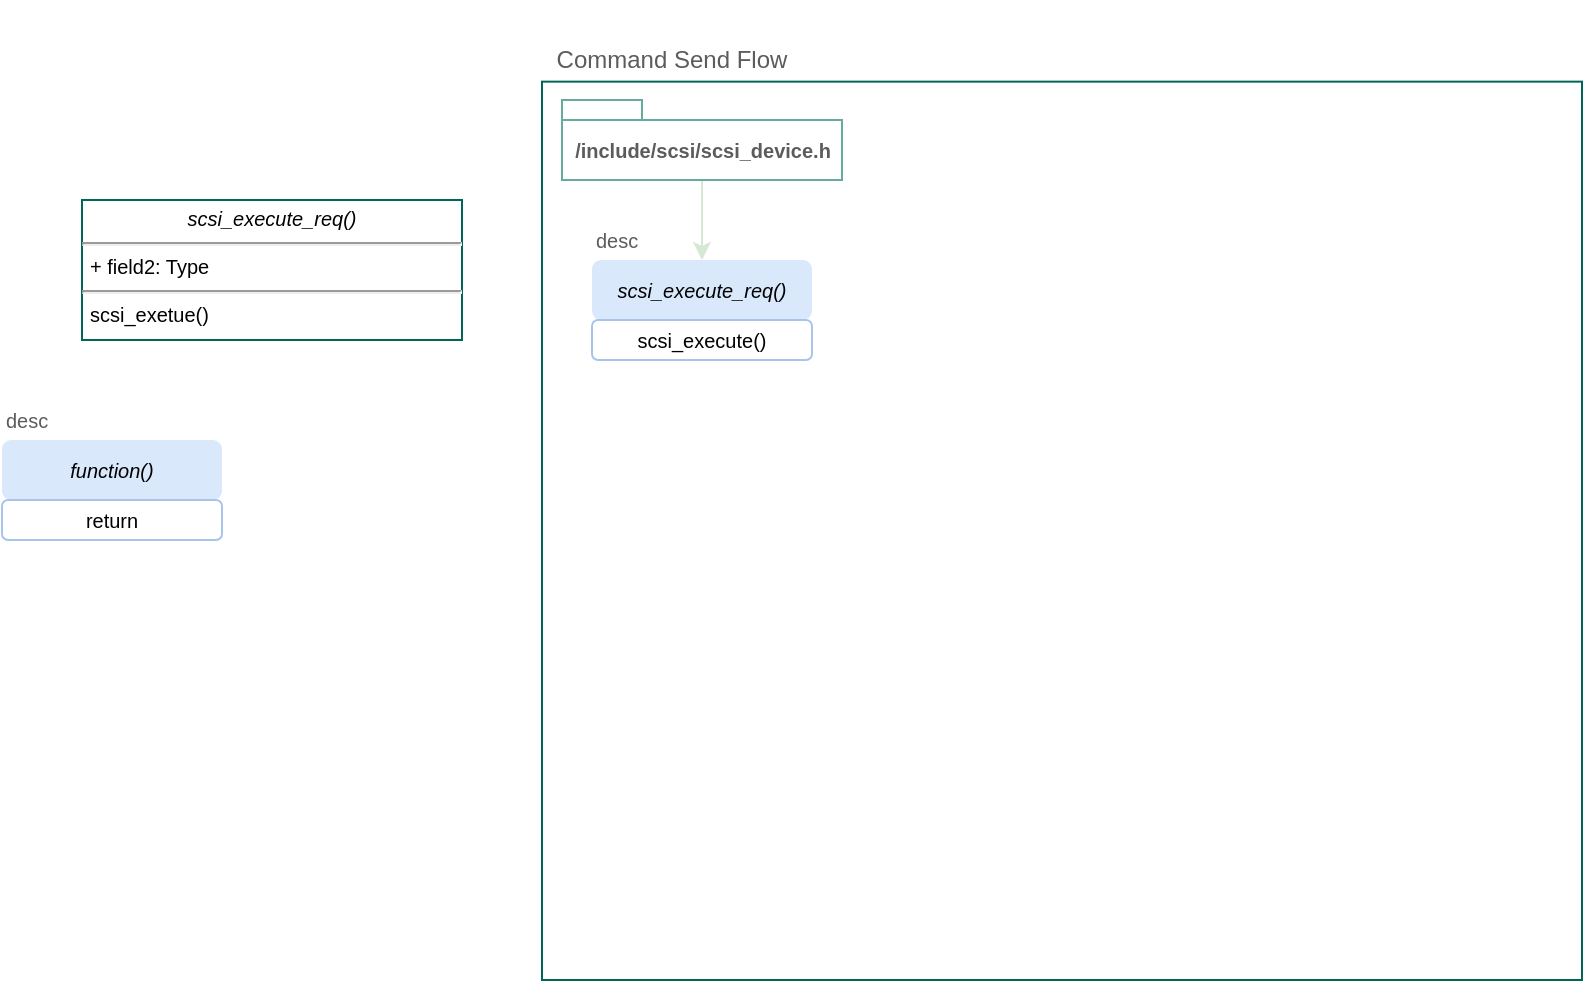 <mxfile version="13.5.3" type="github">
  <diagram name="Page-1" id="0783ab3e-0a74-02c8-0abd-f7b4e66b4bec">
    <mxGraphModel dx="813" dy="435" grid="1" gridSize="10" guides="1" tooltips="1" connect="1" arrows="1" fold="1" page="1" pageScale="1" pageWidth="1600" pageHeight="1200" math="0" shadow="0">
      <root>
        <mxCell id="0" />
        <mxCell id="1" parent="0" />
        <mxCell id="LLn8lwvrkcRlffG0LtJ6-8" value="" style="group;fontSize=10;" vertex="1" connectable="0" parent="1">
          <mxGeometry x="410" y="250" width="520" height="490" as="geometry" />
        </mxCell>
        <mxCell id="LLn8lwvrkcRlffG0LtJ6-6" value="" style="rounded=0;whiteSpace=wrap;html=1;sketch=0;strokeColor=#006658;gradientColor=none;fontColor=#5C5C5C;fillColor=none;" vertex="1" parent="LLn8lwvrkcRlffG0LtJ6-8">
          <mxGeometry y="40.83" width="520" height="449.17" as="geometry" />
        </mxCell>
        <mxCell id="LLn8lwvrkcRlffG0LtJ6-7" value="Command Send Flow" style="text;html=1;strokeColor=none;fillColor=none;align=center;verticalAlign=middle;whiteSpace=wrap;rounded=0;sketch=0;fontColor=#5C5C5C;" vertex="1" parent="LLn8lwvrkcRlffG0LtJ6-8">
          <mxGeometry y="10" width="130" height="40.83" as="geometry" />
        </mxCell>
        <mxCell id="LLn8lwvrkcRlffG0LtJ6-27" style="edgeStyle=orthogonalEdgeStyle;curved=0;rounded=0;sketch=0;orthogonalLoop=1;jettySize=auto;html=1;fillColor=#21C0A5;fontSize=10;fontColor=#5C5C5C;strokeColor=#D5E8D4;" edge="1" parent="LLn8lwvrkcRlffG0LtJ6-8" source="LLn8lwvrkcRlffG0LtJ6-17" target="LLn8lwvrkcRlffG0LtJ6-24">
          <mxGeometry relative="1" as="geometry" />
        </mxCell>
        <mxCell id="LLn8lwvrkcRlffG0LtJ6-17" value="/include/scsi/scsi_device.h" style="shape=folder;fontStyle=1;spacingTop=10;tabWidth=40;tabHeight=10;tabPosition=left;html=1;sketch=0;fillColor=none;gradientColor=none;fontSize=10;fontColor=#5C5C5C;strokeColor=#67AB9F;" vertex="1" parent="LLn8lwvrkcRlffG0LtJ6-8">
          <mxGeometry x="10" y="50" width="140" height="40" as="geometry" />
        </mxCell>
        <mxCell id="LLn8lwvrkcRlffG0LtJ6-23" value="" style="group" vertex="1" connectable="0" parent="LLn8lwvrkcRlffG0LtJ6-8">
          <mxGeometry x="25" y="110" width="110" height="70" as="geometry" />
        </mxCell>
        <mxCell id="LLn8lwvrkcRlffG0LtJ6-24" value="&lt;i style=&quot;color: rgb(0 , 0 , 0) ; font-family: &amp;#34;helvetica&amp;#34; ; font-size: 10px ; font-weight: 400 ; letter-spacing: normal ; text-align: center ; text-indent: 0px ; text-transform: none ; word-spacing: 0px&quot;&gt;scsi_execute_req()&lt;/i&gt;" style="rounded=1;whiteSpace=wrap;html=1;sketch=0;fillColor=#dae8fc;fontSize=10;strokeColor=none;" vertex="1" parent="LLn8lwvrkcRlffG0LtJ6-23">
          <mxGeometry y="20" width="110" height="30" as="geometry" />
        </mxCell>
        <mxCell id="LLn8lwvrkcRlffG0LtJ6-25" value="&lt;font color=&quot;#000000&quot;&gt;scsi_execute()&lt;/font&gt;" style="rounded=1;whiteSpace=wrap;html=1;sketch=0;fillColor=none;gradientColor=none;fontSize=10;fontColor=#5C5C5C;strokeColor=#A9C4EB;align=center;" vertex="1" parent="LLn8lwvrkcRlffG0LtJ6-23">
          <mxGeometry y="50" width="110" height="20" as="geometry" />
        </mxCell>
        <mxCell id="LLn8lwvrkcRlffG0LtJ6-26" value="desc" style="text;html=1;strokeColor=none;fillColor=none;align=left;verticalAlign=middle;whiteSpace=wrap;rounded=0;sketch=0;fontSize=10;fontColor=#5C5C5C;" vertex="1" parent="LLn8lwvrkcRlffG0LtJ6-23">
          <mxGeometry width="110" height="20" as="geometry" />
        </mxCell>
        <mxCell id="LLn8lwvrkcRlffG0LtJ6-18" value="&lt;p style=&quot;margin: 4px 0px 0px ; text-align: center ; font-size: 10px&quot;&gt;&lt;i&gt;scsi_execute_req()&lt;/i&gt;&lt;/p&gt;&lt;hr style=&quot;font-size: 10px&quot;&gt;&lt;p style=&quot;margin: 0px 0px 0px 4px ; font-size: 10px&quot;&gt;&lt;span&gt;+ field2: Type&lt;/span&gt;&lt;br&gt;&lt;/p&gt;&lt;hr style=&quot;font-size: 10px&quot;&gt;&lt;p style=&quot;margin: 0px 0px 0px 4px ; font-size: 10px&quot;&gt;scsi_exetue()&lt;/p&gt;" style="verticalAlign=top;align=left;overflow=fill;fontSize=10;fontFamily=Helvetica;html=1;sketch=0;strokeColor=#006658;fillColor=none;gradientColor=none;" vertex="1" parent="1">
          <mxGeometry x="180" y="350" width="190" height="70" as="geometry" />
        </mxCell>
        <mxCell id="LLn8lwvrkcRlffG0LtJ6-22" value="" style="group;align=center;" vertex="1" connectable="0" parent="1">
          <mxGeometry x="140" y="450" width="110" height="70" as="geometry" />
        </mxCell>
        <mxCell id="LLn8lwvrkcRlffG0LtJ6-19" value="&lt;i style=&quot;color: rgb(0 , 0 , 0) ; font-family: &amp;#34;helvetica&amp;#34; ; font-size: 10px ; font-weight: 400 ; letter-spacing: normal ; text-align: center ; text-indent: 0px ; text-transform: none ; word-spacing: 0px&quot;&gt;function()&lt;/i&gt;" style="rounded=1;whiteSpace=wrap;html=1;sketch=0;fillColor=#dae8fc;fontSize=10;strokeColor=none;" vertex="1" parent="LLn8lwvrkcRlffG0LtJ6-22">
          <mxGeometry y="20" width="110" height="30" as="geometry" />
        </mxCell>
        <mxCell id="LLn8lwvrkcRlffG0LtJ6-20" value="&lt;font color=&quot;#000000&quot;&gt;return&lt;/font&gt;" style="rounded=1;whiteSpace=wrap;html=1;sketch=0;fillColor=none;gradientColor=none;fontSize=10;fontColor=#5C5C5C;strokeColor=#A9C4EB;align=center;horizontal=1;" vertex="1" parent="LLn8lwvrkcRlffG0LtJ6-22">
          <mxGeometry y="50" width="110" height="20" as="geometry" />
        </mxCell>
        <mxCell id="LLn8lwvrkcRlffG0LtJ6-21" value="desc" style="text;html=1;strokeColor=none;fillColor=none;align=left;verticalAlign=middle;whiteSpace=wrap;rounded=0;sketch=0;fontSize=10;fontColor=#5C5C5C;" vertex="1" parent="LLn8lwvrkcRlffG0LtJ6-22">
          <mxGeometry width="110" height="20" as="geometry" />
        </mxCell>
      </root>
    </mxGraphModel>
  </diagram>
</mxfile>

